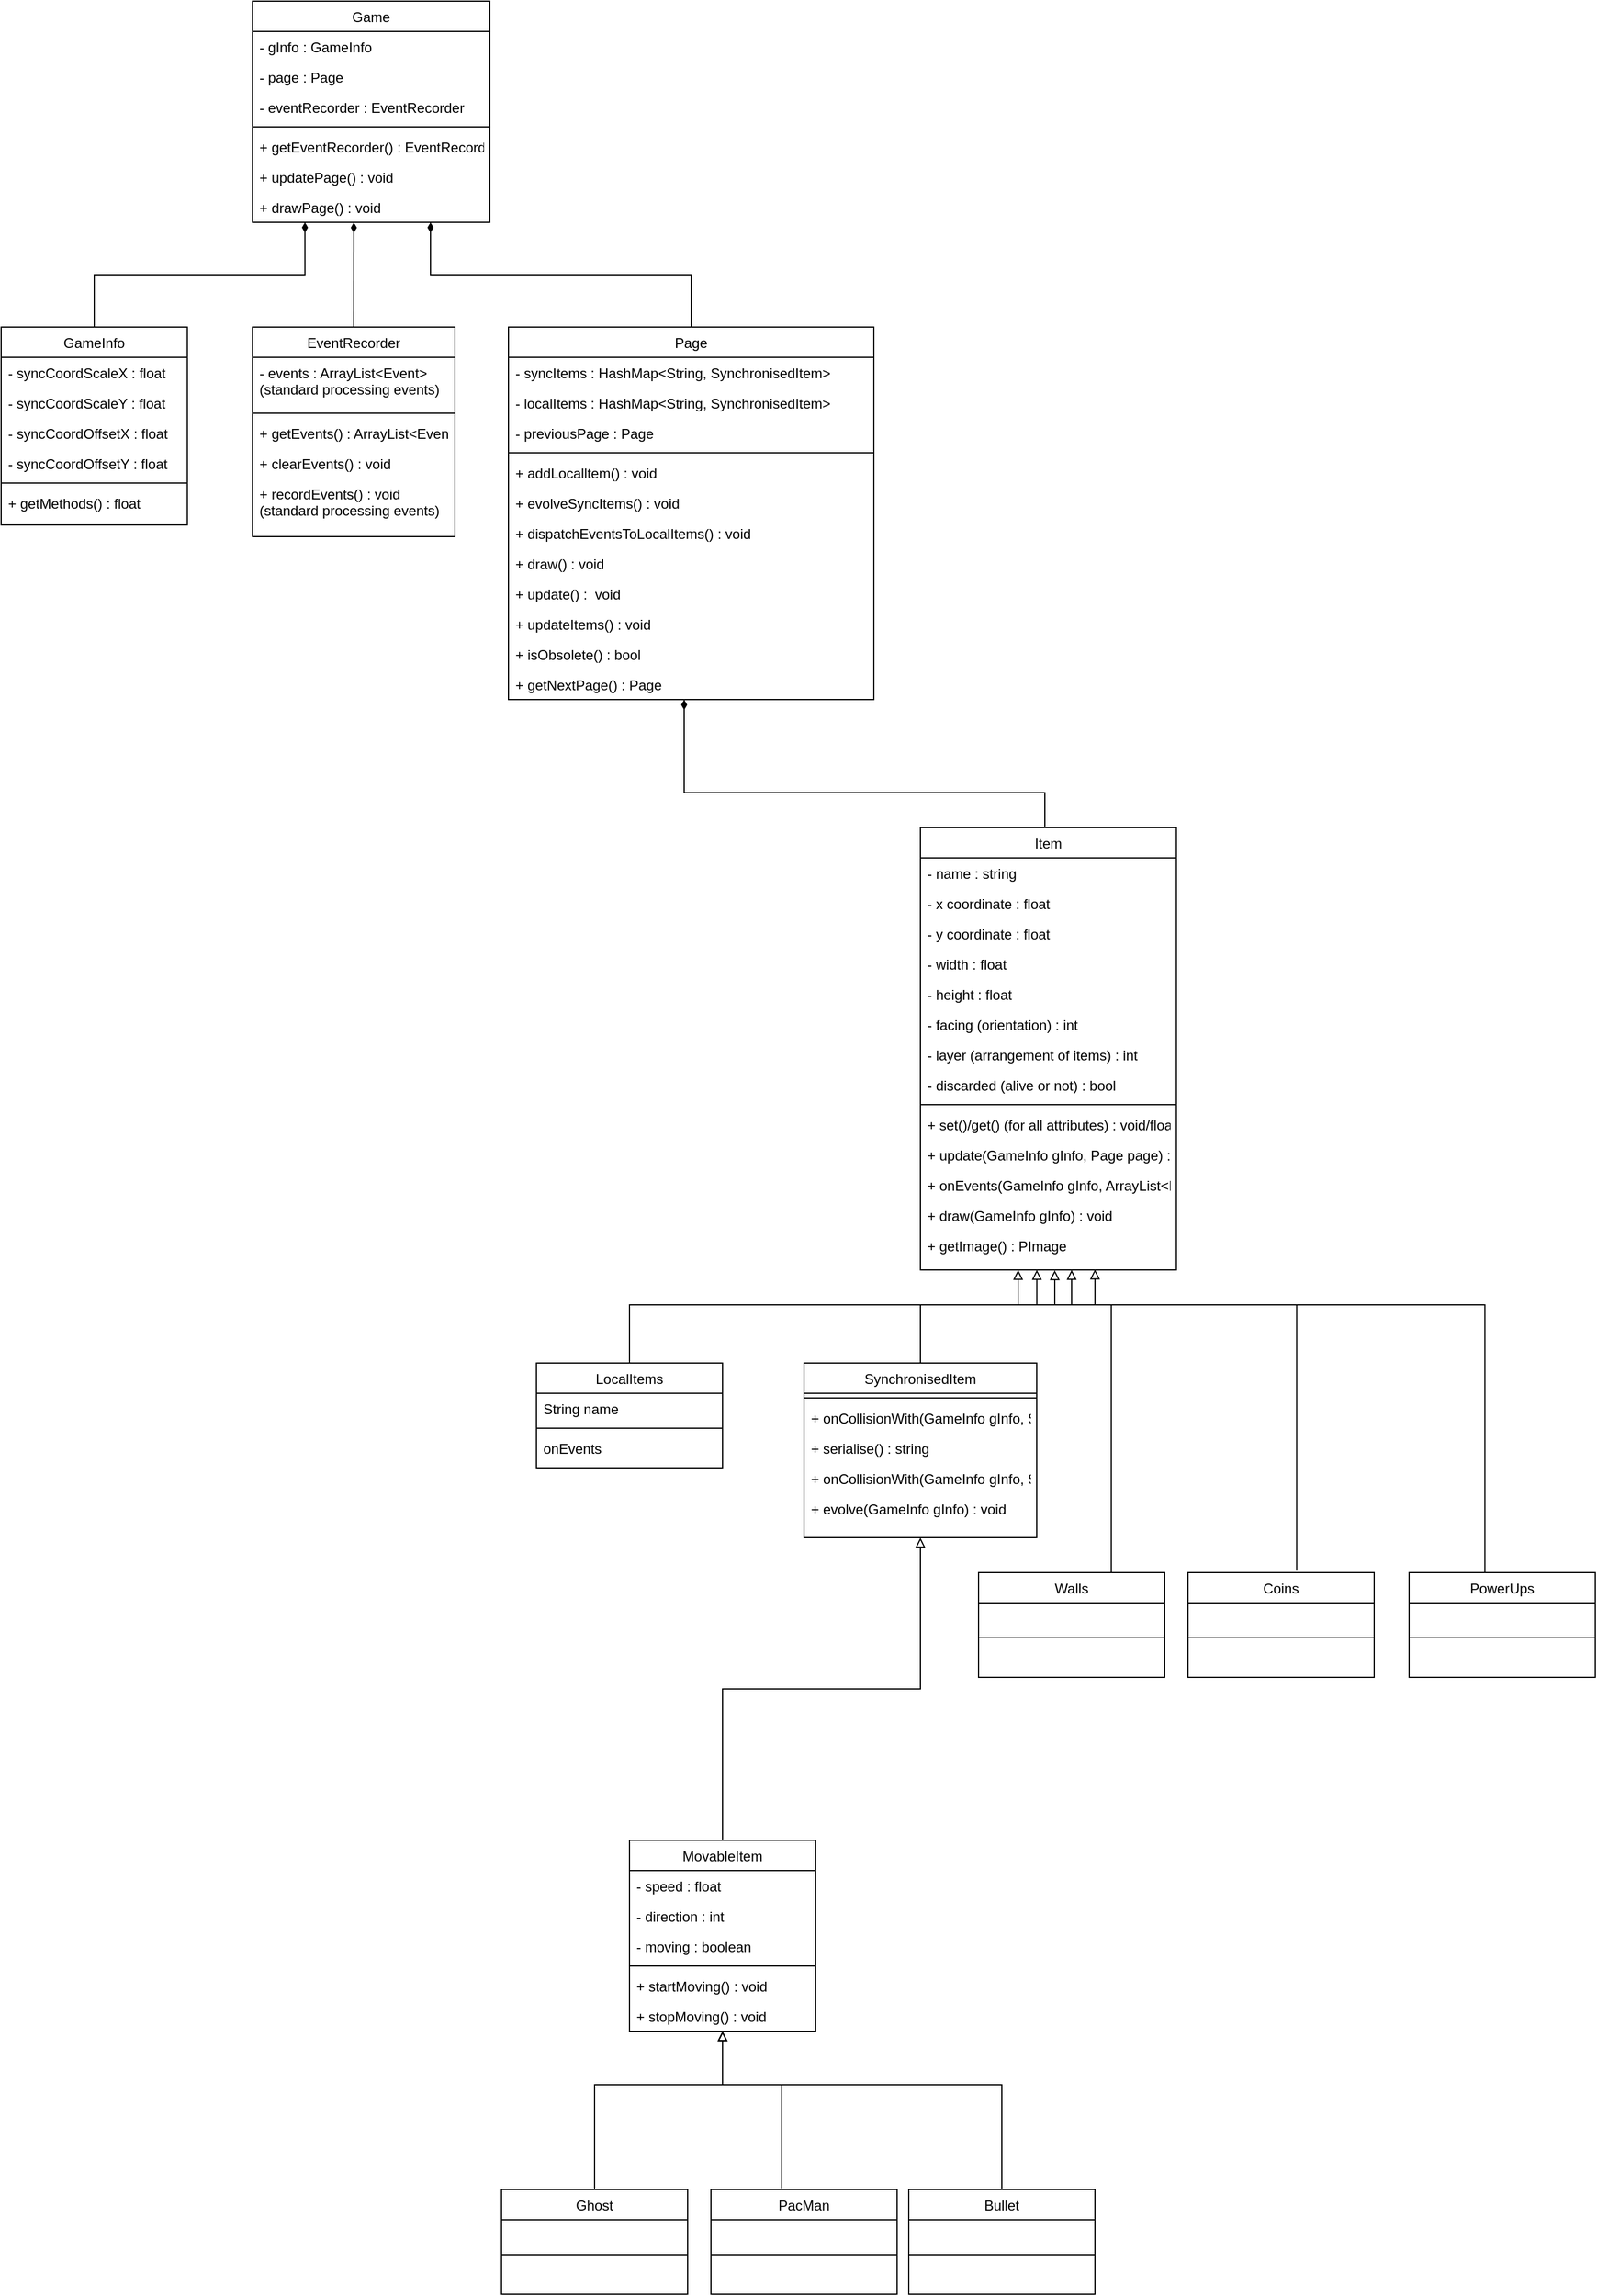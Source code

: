 <mxfile version="23.1.5" type="device">
  <diagram id="C5RBs43oDa-KdzZeNtuy" name="Page-1">
    <mxGraphModel dx="1456" dy="1983" grid="1" gridSize="10" guides="1" tooltips="1" connect="1" arrows="1" fold="1" page="1" pageScale="1" pageWidth="827" pageHeight="1169" math="0" shadow="0">
      <root>
        <mxCell id="WIyWlLk6GJQsqaUBKTNV-0" />
        <mxCell id="WIyWlLk6GJQsqaUBKTNV-1" parent="WIyWlLk6GJQsqaUBKTNV-0" />
        <mxCell id="zkfFHV4jXpPFQw0GAbJ--17" value="Item" style="swimlane;fontStyle=0;align=center;verticalAlign=top;childLayout=stackLayout;horizontal=1;startSize=26;horizontalStack=0;resizeParent=1;resizeLast=0;collapsible=1;marginBottom=0;rounded=0;shadow=0;strokeWidth=1;" parent="WIyWlLk6GJQsqaUBKTNV-1" vertex="1">
          <mxGeometry x="1030" y="60" width="220" height="380" as="geometry">
            <mxRectangle x="550" y="140" width="160" height="26" as="alternateBounds" />
          </mxGeometry>
        </mxCell>
        <mxCell id="zkfFHV4jXpPFQw0GAbJ--18" value="- name : string" style="text;align=left;verticalAlign=top;spacingLeft=4;spacingRight=4;overflow=hidden;rotatable=0;points=[[0,0.5],[1,0.5]];portConstraint=eastwest;" parent="zkfFHV4jXpPFQw0GAbJ--17" vertex="1">
          <mxGeometry y="26" width="220" height="26" as="geometry" />
        </mxCell>
        <mxCell id="zkfFHV4jXpPFQw0GAbJ--19" value="- x coordinate : float " style="text;align=left;verticalAlign=top;spacingLeft=4;spacingRight=4;overflow=hidden;rotatable=0;points=[[0,0.5],[1,0.5]];portConstraint=eastwest;rounded=0;shadow=0;html=0;" parent="zkfFHV4jXpPFQw0GAbJ--17" vertex="1">
          <mxGeometry y="52" width="220" height="26" as="geometry" />
        </mxCell>
        <mxCell id="zkfFHV4jXpPFQw0GAbJ--20" value="- y coordinate : float " style="text;align=left;verticalAlign=top;spacingLeft=4;spacingRight=4;overflow=hidden;rotatable=0;points=[[0,0.5],[1,0.5]];portConstraint=eastwest;rounded=0;shadow=0;html=0;" parent="zkfFHV4jXpPFQw0GAbJ--17" vertex="1">
          <mxGeometry y="78" width="220" height="26" as="geometry" />
        </mxCell>
        <mxCell id="zkfFHV4jXpPFQw0GAbJ--21" value="- width : float " style="text;align=left;verticalAlign=top;spacingLeft=4;spacingRight=4;overflow=hidden;rotatable=0;points=[[0,0.5],[1,0.5]];portConstraint=eastwest;rounded=0;shadow=0;html=0;" parent="zkfFHV4jXpPFQw0GAbJ--17" vertex="1">
          <mxGeometry y="104" width="220" height="26" as="geometry" />
        </mxCell>
        <mxCell id="zkfFHV4jXpPFQw0GAbJ--22" value="- height : float " style="text;align=left;verticalAlign=top;spacingLeft=4;spacingRight=4;overflow=hidden;rotatable=0;points=[[0,0.5],[1,0.5]];portConstraint=eastwest;rounded=0;shadow=0;html=0;" parent="zkfFHV4jXpPFQw0GAbJ--17" vertex="1">
          <mxGeometry y="130" width="220" height="26" as="geometry" />
        </mxCell>
        <mxCell id="zkfFHV4jXpPFQw0GAbJ--24" value="- facing (orientation) : int" style="text;align=left;verticalAlign=top;spacingLeft=4;spacingRight=4;overflow=hidden;rotatable=0;points=[[0,0.5],[1,0.5]];portConstraint=eastwest;" parent="zkfFHV4jXpPFQw0GAbJ--17" vertex="1">
          <mxGeometry y="156" width="220" height="26" as="geometry" />
        </mxCell>
        <mxCell id="zkfFHV4jXpPFQw0GAbJ--25" value="- layer (arrangement of items) : int" style="text;align=left;verticalAlign=top;spacingLeft=4;spacingRight=4;overflow=hidden;rotatable=0;points=[[0,0.5],[1,0.5]];portConstraint=eastwest;" parent="zkfFHV4jXpPFQw0GAbJ--17" vertex="1">
          <mxGeometry y="182" width="220" height="26" as="geometry" />
        </mxCell>
        <mxCell id="ORnu3aRttTeNHFViGqqr-1" value="- discarded (alive or not) : bool" style="text;align=left;verticalAlign=top;spacingLeft=4;spacingRight=4;overflow=hidden;rotatable=0;points=[[0,0.5],[1,0.5]];portConstraint=eastwest;rounded=0;shadow=0;html=0;" vertex="1" parent="zkfFHV4jXpPFQw0GAbJ--17">
          <mxGeometry y="208" width="220" height="26" as="geometry" />
        </mxCell>
        <mxCell id="zkfFHV4jXpPFQw0GAbJ--23" value="" style="line;html=1;strokeWidth=1;align=left;verticalAlign=middle;spacingTop=-1;spacingLeft=3;spacingRight=3;rotatable=0;labelPosition=right;points=[];portConstraint=eastwest;" parent="zkfFHV4jXpPFQw0GAbJ--17" vertex="1">
          <mxGeometry y="234" width="220" height="8" as="geometry" />
        </mxCell>
        <mxCell id="ORnu3aRttTeNHFViGqqr-2" value="+ set()/get() (for all attributes) : void/float" style="text;align=left;verticalAlign=top;spacingLeft=4;spacingRight=4;overflow=hidden;rotatable=0;points=[[0,0.5],[1,0.5]];portConstraint=eastwest;rounded=0;shadow=0;html=0;" vertex="1" parent="zkfFHV4jXpPFQw0GAbJ--17">
          <mxGeometry y="242" width="220" height="26" as="geometry" />
        </mxCell>
        <mxCell id="ORnu3aRttTeNHFViGqqr-3" value="+ update(GameInfo gInfo, Page page) : void&#xa;" style="text;align=left;verticalAlign=top;spacingLeft=4;spacingRight=4;overflow=hidden;rotatable=0;points=[[0,0.5],[1,0.5]];portConstraint=eastwest;rounded=0;shadow=0;html=0;" vertex="1" parent="zkfFHV4jXpPFQw0GAbJ--17">
          <mxGeometry y="268" width="220" height="26" as="geometry" />
        </mxCell>
        <mxCell id="ORnu3aRttTeNHFViGqqr-4" value="+ onEvents(GameInfo gInfo, ArrayList&lt;Event&gt; events) : void" style="text;align=left;verticalAlign=top;spacingLeft=4;spacingRight=4;overflow=hidden;rotatable=0;points=[[0,0.5],[1,0.5]];portConstraint=eastwest;rounded=0;shadow=0;html=0;" vertex="1" parent="zkfFHV4jXpPFQw0GAbJ--17">
          <mxGeometry y="294" width="220" height="26" as="geometry" />
        </mxCell>
        <mxCell id="ORnu3aRttTeNHFViGqqr-5" value="+ draw(GameInfo gInfo) : void" style="text;align=left;verticalAlign=top;spacingLeft=4;spacingRight=4;overflow=hidden;rotatable=0;points=[[0,0.5],[1,0.5]];portConstraint=eastwest;rounded=0;shadow=0;html=0;" vertex="1" parent="zkfFHV4jXpPFQw0GAbJ--17">
          <mxGeometry y="320" width="220" height="26" as="geometry" />
        </mxCell>
        <mxCell id="ORnu3aRttTeNHFViGqqr-34" value="+ getImage() : PImage" style="text;align=left;verticalAlign=top;spacingLeft=4;spacingRight=4;overflow=hidden;rotatable=0;points=[[0,0.5],[1,0.5]];portConstraint=eastwest;rounded=0;shadow=0;html=0;" vertex="1" parent="zkfFHV4jXpPFQw0GAbJ--17">
          <mxGeometry y="346" width="220" height="34" as="geometry" />
        </mxCell>
        <mxCell id="ORnu3aRttTeNHFViGqqr-35" value="LocalItems" style="swimlane;fontStyle=0;align=center;verticalAlign=top;childLayout=stackLayout;horizontal=1;startSize=26;horizontalStack=0;resizeParent=1;resizeLast=0;collapsible=1;marginBottom=0;rounded=0;shadow=0;strokeWidth=1;" vertex="1" parent="WIyWlLk6GJQsqaUBKTNV-1">
          <mxGeometry x="700" y="520" width="160" height="90" as="geometry">
            <mxRectangle x="550" y="140" width="160" height="26" as="alternateBounds" />
          </mxGeometry>
        </mxCell>
        <mxCell id="ORnu3aRttTeNHFViGqqr-36" value="String name" style="text;align=left;verticalAlign=top;spacingLeft=4;spacingRight=4;overflow=hidden;rotatable=0;points=[[0,0.5],[1,0.5]];portConstraint=eastwest;" vertex="1" parent="ORnu3aRttTeNHFViGqqr-35">
          <mxGeometry y="26" width="160" height="26" as="geometry" />
        </mxCell>
        <mxCell id="ORnu3aRttTeNHFViGqqr-44" value="" style="line;html=1;strokeWidth=1;align=left;verticalAlign=middle;spacingTop=-1;spacingLeft=3;spacingRight=3;rotatable=0;labelPosition=right;points=[];portConstraint=eastwest;" vertex="1" parent="ORnu3aRttTeNHFViGqqr-35">
          <mxGeometry y="52" width="160" height="8" as="geometry" />
        </mxCell>
        <mxCell id="ORnu3aRttTeNHFViGqqr-47" value="onEvents" style="text;align=left;verticalAlign=top;spacingLeft=4;spacingRight=4;overflow=hidden;rotatable=0;points=[[0,0.5],[1,0.5]];portConstraint=eastwest;rounded=0;shadow=0;html=0;" vertex="1" parent="ORnu3aRttTeNHFViGqqr-35">
          <mxGeometry y="60" width="160" height="26" as="geometry" />
        </mxCell>
        <mxCell id="ORnu3aRttTeNHFViGqqr-51" value="" style="endArrow=block;html=1;rounded=0;exitX=0.5;exitY=0;exitDx=0;exitDy=0;endFill=0;entryX=0.525;entryY=1.009;entryDx=0;entryDy=0;entryPerimeter=0;edgeStyle=elbowEdgeStyle;elbow=vertical;" edge="1" parent="WIyWlLk6GJQsqaUBKTNV-1" source="ORnu3aRttTeNHFViGqqr-207" target="ORnu3aRttTeNHFViGqqr-34">
          <mxGeometry width="50" height="50" relative="1" as="geometry">
            <mxPoint x="1010" y="481" as="sourcePoint" />
            <mxPoint x="1148" y="384" as="targetPoint" />
            <Array as="points">
              <mxPoint x="1060" y="470" />
            </Array>
          </mxGeometry>
        </mxCell>
        <mxCell id="ORnu3aRttTeNHFViGqqr-59" value="MovableItem" style="swimlane;fontStyle=0;align=center;verticalAlign=top;childLayout=stackLayout;horizontal=1;startSize=26;horizontalStack=0;resizeParent=1;resizeLast=0;collapsible=1;marginBottom=0;rounded=0;shadow=0;strokeWidth=1;" vertex="1" parent="WIyWlLk6GJQsqaUBKTNV-1">
          <mxGeometry x="780" y="930" width="160" height="164" as="geometry">
            <mxRectangle x="550" y="140" width="160" height="26" as="alternateBounds" />
          </mxGeometry>
        </mxCell>
        <mxCell id="ORnu3aRttTeNHFViGqqr-62" value="- speed : float" style="text;align=left;verticalAlign=top;spacingLeft=4;spacingRight=4;overflow=hidden;rotatable=0;points=[[0,0.5],[1,0.5]];portConstraint=eastwest;rounded=0;shadow=0;html=0;" vertex="1" parent="ORnu3aRttTeNHFViGqqr-59">
          <mxGeometry y="26" width="160" height="26" as="geometry" />
        </mxCell>
        <mxCell id="ORnu3aRttTeNHFViGqqr-60" value="- direction : int" style="text;align=left;verticalAlign=top;spacingLeft=4;spacingRight=4;overflow=hidden;rotatable=0;points=[[0,0.5],[1,0.5]];portConstraint=eastwest;" vertex="1" parent="ORnu3aRttTeNHFViGqqr-59">
          <mxGeometry y="52" width="160" height="26" as="geometry" />
        </mxCell>
        <mxCell id="ORnu3aRttTeNHFViGqqr-63" value="- moving : boolean" style="text;align=left;verticalAlign=top;spacingLeft=4;spacingRight=4;overflow=hidden;rotatable=0;points=[[0,0.5],[1,0.5]];portConstraint=eastwest;" vertex="1" parent="ORnu3aRttTeNHFViGqqr-59">
          <mxGeometry y="78" width="160" height="26" as="geometry" />
        </mxCell>
        <mxCell id="ORnu3aRttTeNHFViGqqr-61" value="" style="line;html=1;strokeWidth=1;align=left;verticalAlign=middle;spacingTop=-1;spacingLeft=3;spacingRight=3;rotatable=0;labelPosition=right;points=[];portConstraint=eastwest;" vertex="1" parent="ORnu3aRttTeNHFViGqqr-59">
          <mxGeometry y="104" width="160" height="8" as="geometry" />
        </mxCell>
        <mxCell id="ORnu3aRttTeNHFViGqqr-215" value="+ startMoving() : void" style="text;align=left;verticalAlign=top;spacingLeft=4;spacingRight=4;overflow=hidden;rotatable=0;points=[[0,0.5],[1,0.5]];portConstraint=eastwest;" vertex="1" parent="ORnu3aRttTeNHFViGqqr-59">
          <mxGeometry y="112" width="160" height="26" as="geometry" />
        </mxCell>
        <mxCell id="ORnu3aRttTeNHFViGqqr-216" value="+ stopMoving() : void" style="text;align=left;verticalAlign=top;spacingLeft=4;spacingRight=4;overflow=hidden;rotatable=0;points=[[0,0.5],[1,0.5]];portConstraint=eastwest;" vertex="1" parent="ORnu3aRttTeNHFViGqqr-59">
          <mxGeometry y="138" width="160" height="26" as="geometry" />
        </mxCell>
        <mxCell id="ORnu3aRttTeNHFViGqqr-65" value="" style="endArrow=block;html=1;rounded=0;exitX=0.5;exitY=0;exitDx=0;exitDy=0;endFill=0;edgeStyle=elbowEdgeStyle;elbow=vertical;entryX=0.5;entryY=1;entryDx=0;entryDy=0;" edge="1" parent="WIyWlLk6GJQsqaUBKTNV-1" source="ORnu3aRttTeNHFViGqqr-59" target="ORnu3aRttTeNHFViGqqr-207">
          <mxGeometry width="50" height="50" relative="1" as="geometry">
            <mxPoint x="790" y="530" as="sourcePoint" />
            <mxPoint x="1000" y="640" as="targetPoint" />
          </mxGeometry>
        </mxCell>
        <mxCell id="ORnu3aRttTeNHFViGqqr-66" value="Ghost" style="swimlane;fontStyle=0;align=center;verticalAlign=top;childLayout=stackLayout;horizontal=1;startSize=26;horizontalStack=0;resizeParent=1;resizeLast=0;collapsible=1;marginBottom=0;rounded=0;shadow=0;strokeWidth=1;" vertex="1" parent="WIyWlLk6GJQsqaUBKTNV-1">
          <mxGeometry x="670" y="1230" width="160" height="90" as="geometry">
            <mxRectangle x="550" y="140" width="160" height="26" as="alternateBounds" />
          </mxGeometry>
        </mxCell>
        <mxCell id="ORnu3aRttTeNHFViGqqr-67" value="  " style="text;align=left;verticalAlign=top;spacingLeft=4;spacingRight=4;overflow=hidden;rotatable=0;points=[[0,0.5],[1,0.5]];portConstraint=eastwest;" vertex="1" parent="ORnu3aRttTeNHFViGqqr-66">
          <mxGeometry y="26" width="160" height="26" as="geometry" />
        </mxCell>
        <mxCell id="ORnu3aRttTeNHFViGqqr-68" value="" style="line;html=1;strokeWidth=1;align=left;verticalAlign=middle;spacingTop=-1;spacingLeft=3;spacingRight=3;rotatable=0;labelPosition=right;points=[];portConstraint=eastwest;" vertex="1" parent="ORnu3aRttTeNHFViGqqr-66">
          <mxGeometry y="52" width="160" height="8" as="geometry" />
        </mxCell>
        <mxCell id="ORnu3aRttTeNHFViGqqr-69" value=" " style="text;align=left;verticalAlign=top;spacingLeft=4;spacingRight=4;overflow=hidden;rotatable=0;points=[[0,0.5],[1,0.5]];portConstraint=eastwest;rounded=0;shadow=0;html=0;" vertex="1" parent="ORnu3aRttTeNHFViGqqr-66">
          <mxGeometry y="60" width="160" height="26" as="geometry" />
        </mxCell>
        <mxCell id="ORnu3aRttTeNHFViGqqr-70" value="PacMan" style="swimlane;fontStyle=0;align=center;verticalAlign=top;childLayout=stackLayout;horizontal=1;startSize=26;horizontalStack=0;resizeParent=1;resizeLast=0;collapsible=1;marginBottom=0;rounded=0;shadow=0;strokeWidth=1;" vertex="1" parent="WIyWlLk6GJQsqaUBKTNV-1">
          <mxGeometry x="850" y="1230" width="160" height="90" as="geometry">
            <mxRectangle x="550" y="140" width="160" height="26" as="alternateBounds" />
          </mxGeometry>
        </mxCell>
        <mxCell id="ORnu3aRttTeNHFViGqqr-71" value=" " style="text;align=left;verticalAlign=top;spacingLeft=4;spacingRight=4;overflow=hidden;rotatable=0;points=[[0,0.5],[1,0.5]];portConstraint=eastwest;" vertex="1" parent="ORnu3aRttTeNHFViGqqr-70">
          <mxGeometry y="26" width="160" height="26" as="geometry" />
        </mxCell>
        <mxCell id="ORnu3aRttTeNHFViGqqr-72" value="" style="line;html=1;strokeWidth=1;align=left;verticalAlign=middle;spacingTop=-1;spacingLeft=3;spacingRight=3;rotatable=0;labelPosition=right;points=[];portConstraint=eastwest;" vertex="1" parent="ORnu3aRttTeNHFViGqqr-70">
          <mxGeometry y="52" width="160" height="8" as="geometry" />
        </mxCell>
        <mxCell id="ORnu3aRttTeNHFViGqqr-73" value=" " style="text;align=left;verticalAlign=top;spacingLeft=4;spacingRight=4;overflow=hidden;rotatable=0;points=[[0,0.5],[1,0.5]];portConstraint=eastwest;rounded=0;shadow=0;html=0;" vertex="1" parent="ORnu3aRttTeNHFViGqqr-70">
          <mxGeometry y="60" width="160" height="26" as="geometry" />
        </mxCell>
        <mxCell id="ORnu3aRttTeNHFViGqqr-74" value="Bullet" style="swimlane;fontStyle=0;align=center;verticalAlign=top;childLayout=stackLayout;horizontal=1;startSize=26;horizontalStack=0;resizeParent=1;resizeLast=0;collapsible=1;marginBottom=0;rounded=0;shadow=0;strokeWidth=1;" vertex="1" parent="WIyWlLk6GJQsqaUBKTNV-1">
          <mxGeometry x="1020" y="1230" width="160" height="90" as="geometry">
            <mxRectangle x="550" y="140" width="160" height="26" as="alternateBounds" />
          </mxGeometry>
        </mxCell>
        <mxCell id="ORnu3aRttTeNHFViGqqr-75" value=" " style="text;align=left;verticalAlign=top;spacingLeft=4;spacingRight=4;overflow=hidden;rotatable=0;points=[[0,0.5],[1,0.5]];portConstraint=eastwest;" vertex="1" parent="ORnu3aRttTeNHFViGqqr-74">
          <mxGeometry y="26" width="160" height="26" as="geometry" />
        </mxCell>
        <mxCell id="ORnu3aRttTeNHFViGqqr-76" value="" style="line;html=1;strokeWidth=1;align=left;verticalAlign=middle;spacingTop=-1;spacingLeft=3;spacingRight=3;rotatable=0;labelPosition=right;points=[];portConstraint=eastwest;" vertex="1" parent="ORnu3aRttTeNHFViGqqr-74">
          <mxGeometry y="52" width="160" height="8" as="geometry" />
        </mxCell>
        <mxCell id="ORnu3aRttTeNHFViGqqr-77" value=" " style="text;align=left;verticalAlign=top;spacingLeft=4;spacingRight=4;overflow=hidden;rotatable=0;points=[[0,0.5],[1,0.5]];portConstraint=eastwest;rounded=0;shadow=0;html=0;" vertex="1" parent="ORnu3aRttTeNHFViGqqr-74">
          <mxGeometry y="60" width="160" height="26" as="geometry" />
        </mxCell>
        <mxCell id="ORnu3aRttTeNHFViGqqr-78" value="Walls" style="swimlane;fontStyle=0;align=center;verticalAlign=top;childLayout=stackLayout;horizontal=1;startSize=26;horizontalStack=0;resizeParent=1;resizeLast=0;collapsible=1;marginBottom=0;rounded=0;shadow=0;strokeWidth=1;" vertex="1" parent="WIyWlLk6GJQsqaUBKTNV-1">
          <mxGeometry x="1080" y="700" width="160" height="90" as="geometry">
            <mxRectangle x="550" y="140" width="160" height="26" as="alternateBounds" />
          </mxGeometry>
        </mxCell>
        <mxCell id="ORnu3aRttTeNHFViGqqr-79" value=" " style="text;align=left;verticalAlign=top;spacingLeft=4;spacingRight=4;overflow=hidden;rotatable=0;points=[[0,0.5],[1,0.5]];portConstraint=eastwest;" vertex="1" parent="ORnu3aRttTeNHFViGqqr-78">
          <mxGeometry y="26" width="160" height="26" as="geometry" />
        </mxCell>
        <mxCell id="ORnu3aRttTeNHFViGqqr-80" value="" style="line;html=1;strokeWidth=1;align=left;verticalAlign=middle;spacingTop=-1;spacingLeft=3;spacingRight=3;rotatable=0;labelPosition=right;points=[];portConstraint=eastwest;" vertex="1" parent="ORnu3aRttTeNHFViGqqr-78">
          <mxGeometry y="52" width="160" height="8" as="geometry" />
        </mxCell>
        <mxCell id="ORnu3aRttTeNHFViGqqr-81" value=" " style="text;align=left;verticalAlign=top;spacingLeft=4;spacingRight=4;overflow=hidden;rotatable=0;points=[[0,0.5],[1,0.5]];portConstraint=eastwest;rounded=0;shadow=0;html=0;" vertex="1" parent="ORnu3aRttTeNHFViGqqr-78">
          <mxGeometry y="60" width="160" height="26" as="geometry" />
        </mxCell>
        <mxCell id="ORnu3aRttTeNHFViGqqr-82" value="Coins" style="swimlane;fontStyle=0;align=center;verticalAlign=top;childLayout=stackLayout;horizontal=1;startSize=26;horizontalStack=0;resizeParent=1;resizeLast=0;collapsible=1;marginBottom=0;rounded=0;shadow=0;strokeWidth=1;" vertex="1" parent="WIyWlLk6GJQsqaUBKTNV-1">
          <mxGeometry x="1260" y="700" width="160" height="90" as="geometry">
            <mxRectangle x="550" y="140" width="160" height="26" as="alternateBounds" />
          </mxGeometry>
        </mxCell>
        <mxCell id="ORnu3aRttTeNHFViGqqr-83" value=" " style="text;align=left;verticalAlign=top;spacingLeft=4;spacingRight=4;overflow=hidden;rotatable=0;points=[[0,0.5],[1,0.5]];portConstraint=eastwest;" vertex="1" parent="ORnu3aRttTeNHFViGqqr-82">
          <mxGeometry y="26" width="160" height="26" as="geometry" />
        </mxCell>
        <mxCell id="ORnu3aRttTeNHFViGqqr-84" value="" style="line;html=1;strokeWidth=1;align=left;verticalAlign=middle;spacingTop=-1;spacingLeft=3;spacingRight=3;rotatable=0;labelPosition=right;points=[];portConstraint=eastwest;" vertex="1" parent="ORnu3aRttTeNHFViGqqr-82">
          <mxGeometry y="52" width="160" height="8" as="geometry" />
        </mxCell>
        <mxCell id="ORnu3aRttTeNHFViGqqr-85" value=" " style="text;align=left;verticalAlign=top;spacingLeft=4;spacingRight=4;overflow=hidden;rotatable=0;points=[[0,0.5],[1,0.5]];portConstraint=eastwest;rounded=0;shadow=0;html=0;" vertex="1" parent="ORnu3aRttTeNHFViGqqr-82">
          <mxGeometry y="60" width="160" height="26" as="geometry" />
        </mxCell>
        <mxCell id="ORnu3aRttTeNHFViGqqr-86" value="PowerUps" style="swimlane;fontStyle=0;align=center;verticalAlign=top;childLayout=stackLayout;horizontal=1;startSize=26;horizontalStack=0;resizeParent=1;resizeLast=0;collapsible=1;marginBottom=0;rounded=0;shadow=0;strokeWidth=1;" vertex="1" parent="WIyWlLk6GJQsqaUBKTNV-1">
          <mxGeometry x="1450" y="700" width="160" height="90" as="geometry">
            <mxRectangle x="550" y="140" width="160" height="26" as="alternateBounds" />
          </mxGeometry>
        </mxCell>
        <mxCell id="ORnu3aRttTeNHFViGqqr-87" value=" " style="text;align=left;verticalAlign=top;spacingLeft=4;spacingRight=4;overflow=hidden;rotatable=0;points=[[0,0.5],[1,0.5]];portConstraint=eastwest;" vertex="1" parent="ORnu3aRttTeNHFViGqqr-86">
          <mxGeometry y="26" width="160" height="26" as="geometry" />
        </mxCell>
        <mxCell id="ORnu3aRttTeNHFViGqqr-88" value="" style="line;html=1;strokeWidth=1;align=left;verticalAlign=middle;spacingTop=-1;spacingLeft=3;spacingRight=3;rotatable=0;labelPosition=right;points=[];portConstraint=eastwest;" vertex="1" parent="ORnu3aRttTeNHFViGqqr-86">
          <mxGeometry y="52" width="160" height="8" as="geometry" />
        </mxCell>
        <mxCell id="ORnu3aRttTeNHFViGqqr-89" value=" " style="text;align=left;verticalAlign=top;spacingLeft=4;spacingRight=4;overflow=hidden;rotatable=0;points=[[0,0.5],[1,0.5]];portConstraint=eastwest;rounded=0;shadow=0;html=0;" vertex="1" parent="ORnu3aRttTeNHFViGqqr-86">
          <mxGeometry y="60" width="160" height="26" as="geometry" />
        </mxCell>
        <mxCell id="ORnu3aRttTeNHFViGqqr-93" value="" style="endArrow=block;html=1;rounded=0;exitX=0.5;exitY=0;exitDx=0;exitDy=0;endFill=0;entryX=0.5;entryY=1;entryDx=0;entryDy=0;edgeStyle=elbowEdgeStyle;elbow=vertical;" edge="1" parent="WIyWlLk6GJQsqaUBKTNV-1" source="ORnu3aRttTeNHFViGqqr-66" target="ORnu3aRttTeNHFViGqqr-59">
          <mxGeometry width="50" height="50" relative="1" as="geometry">
            <mxPoint x="870" y="980" as="sourcePoint" />
            <mxPoint x="1010" y="919" as="targetPoint" />
            <Array as="points">
              <mxPoint x="810" y="1140" />
            </Array>
          </mxGeometry>
        </mxCell>
        <mxCell id="ORnu3aRttTeNHFViGqqr-94" value="" style="endArrow=block;html=1;rounded=0;exitX=0.5;exitY=0;exitDx=0;exitDy=0;endFill=0;edgeStyle=elbowEdgeStyle;elbow=vertical;entryX=0.62;entryY=1.031;entryDx=0;entryDy=0;entryPerimeter=0;" edge="1" parent="WIyWlLk6GJQsqaUBKTNV-1">
          <mxGeometry width="50" height="50" relative="1" as="geometry">
            <mxPoint x="910.8" y="1229.19" as="sourcePoint" />
            <mxPoint x="860" y="1093.996" as="targetPoint" />
            <Array as="points">
              <mxPoint x="890" y="1140" />
            </Array>
          </mxGeometry>
        </mxCell>
        <mxCell id="ORnu3aRttTeNHFViGqqr-95" value="" style="endArrow=block;html=1;rounded=0;exitX=0.5;exitY=0;exitDx=0;exitDy=0;endFill=0;edgeStyle=elbowEdgeStyle;elbow=vertical;entryX=0.5;entryY=1;entryDx=0;entryDy=0;" edge="1" parent="WIyWlLk6GJQsqaUBKTNV-1" source="ORnu3aRttTeNHFViGqqr-74" target="ORnu3aRttTeNHFViGqqr-59">
          <mxGeometry width="50" height="50" relative="1" as="geometry">
            <mxPoint x="940" y="1170" as="sourcePoint" />
            <mxPoint x="870" y="1110" as="targetPoint" />
            <Array as="points">
              <mxPoint x="980" y="1140" />
            </Array>
          </mxGeometry>
        </mxCell>
        <mxCell id="ORnu3aRttTeNHFViGqqr-111" value="GameInfo" style="swimlane;fontStyle=0;align=center;verticalAlign=top;childLayout=stackLayout;horizontal=1;startSize=26;horizontalStack=0;resizeParent=1;resizeLast=0;collapsible=1;marginBottom=0;rounded=0;shadow=0;strokeWidth=1;" vertex="1" parent="WIyWlLk6GJQsqaUBKTNV-1">
          <mxGeometry x="240" y="-370" width="160" height="170" as="geometry">
            <mxRectangle x="550" y="140" width="160" height="26" as="alternateBounds" />
          </mxGeometry>
        </mxCell>
        <mxCell id="ORnu3aRttTeNHFViGqqr-112" value="- syncCoordScaleX : float" style="text;align=left;verticalAlign=top;spacingLeft=4;spacingRight=4;overflow=hidden;rotatable=0;points=[[0,0.5],[1,0.5]];portConstraint=eastwest;" vertex="1" parent="ORnu3aRttTeNHFViGqqr-111">
          <mxGeometry y="26" width="160" height="26" as="geometry" />
        </mxCell>
        <mxCell id="ORnu3aRttTeNHFViGqqr-159" value="- syncCoordScaleY : float" style="text;align=left;verticalAlign=top;spacingLeft=4;spacingRight=4;overflow=hidden;rotatable=0;points=[[0,0.5],[1,0.5]];portConstraint=eastwest;" vertex="1" parent="ORnu3aRttTeNHFViGqqr-111">
          <mxGeometry y="52" width="160" height="26" as="geometry" />
        </mxCell>
        <mxCell id="ORnu3aRttTeNHFViGqqr-114" value="- syncCoordOffsetX : float" style="text;align=left;verticalAlign=top;spacingLeft=4;spacingRight=4;overflow=hidden;rotatable=0;points=[[0,0.5],[1,0.5]];portConstraint=eastwest;rounded=0;shadow=0;html=0;" vertex="1" parent="ORnu3aRttTeNHFViGqqr-111">
          <mxGeometry y="78" width="160" height="26" as="geometry" />
        </mxCell>
        <mxCell id="ORnu3aRttTeNHFViGqqr-160" value="- syncCoordOffsetY : float" style="text;align=left;verticalAlign=top;spacingLeft=4;spacingRight=4;overflow=hidden;rotatable=0;points=[[0,0.5],[1,0.5]];portConstraint=eastwest;" vertex="1" parent="ORnu3aRttTeNHFViGqqr-111">
          <mxGeometry y="104" width="160" height="26" as="geometry" />
        </mxCell>
        <mxCell id="ORnu3aRttTeNHFViGqqr-113" value="" style="line;html=1;strokeWidth=1;align=left;verticalAlign=middle;spacingTop=-1;spacingLeft=3;spacingRight=3;rotatable=0;labelPosition=right;points=[];portConstraint=eastwest;" vertex="1" parent="ORnu3aRttTeNHFViGqqr-111">
          <mxGeometry y="130" width="160" height="8" as="geometry" />
        </mxCell>
        <mxCell id="ORnu3aRttTeNHFViGqqr-188" value="+ getMethods() : float" style="text;align=left;verticalAlign=top;spacingLeft=4;spacingRight=4;overflow=hidden;rotatable=0;points=[[0,0.5],[1,0.5]];portConstraint=eastwest;" vertex="1" parent="ORnu3aRttTeNHFViGqqr-111">
          <mxGeometry y="138" width="160" height="26" as="geometry" />
        </mxCell>
        <mxCell id="ORnu3aRttTeNHFViGqqr-115" value="EventRecorder" style="swimlane;fontStyle=0;align=center;verticalAlign=top;childLayout=stackLayout;horizontal=1;startSize=26;horizontalStack=0;resizeParent=1;resizeLast=0;collapsible=1;marginBottom=0;rounded=0;shadow=0;strokeWidth=1;" vertex="1" parent="WIyWlLk6GJQsqaUBKTNV-1">
          <mxGeometry x="456" y="-370" width="174" height="180" as="geometry">
            <mxRectangle x="550" y="140" width="160" height="26" as="alternateBounds" />
          </mxGeometry>
        </mxCell>
        <mxCell id="ORnu3aRttTeNHFViGqqr-116" value="- events : ArrayList&lt;Event&gt;&#xa;(standard processing events)" style="text;align=left;verticalAlign=top;spacingLeft=4;spacingRight=4;overflow=hidden;rotatable=0;points=[[0,0.5],[1,0.5]];portConstraint=eastwest;" vertex="1" parent="ORnu3aRttTeNHFViGqqr-115">
          <mxGeometry y="26" width="174" height="44" as="geometry" />
        </mxCell>
        <mxCell id="ORnu3aRttTeNHFViGqqr-117" value="" style="line;html=1;strokeWidth=1;align=left;verticalAlign=middle;spacingTop=-1;spacingLeft=3;spacingRight=3;rotatable=0;labelPosition=right;points=[];portConstraint=eastwest;" vertex="1" parent="ORnu3aRttTeNHFViGqqr-115">
          <mxGeometry y="70" width="174" height="8" as="geometry" />
        </mxCell>
        <mxCell id="ORnu3aRttTeNHFViGqqr-118" value="+ getEvents() : ArrayList&lt;Event&gt;" style="text;align=left;verticalAlign=top;spacingLeft=4;spacingRight=4;overflow=hidden;rotatable=0;points=[[0,0.5],[1,0.5]];portConstraint=eastwest;rounded=0;shadow=0;html=0;" vertex="1" parent="ORnu3aRttTeNHFViGqqr-115">
          <mxGeometry y="78" width="174" height="26" as="geometry" />
        </mxCell>
        <mxCell id="ORnu3aRttTeNHFViGqqr-158" value="+ clearEvents() : void" style="text;align=left;verticalAlign=top;spacingLeft=4;spacingRight=4;overflow=hidden;rotatable=0;points=[[0,0.5],[1,0.5]];portConstraint=eastwest;rounded=0;shadow=0;html=0;" vertex="1" parent="ORnu3aRttTeNHFViGqqr-115">
          <mxGeometry y="104" width="174" height="26" as="geometry" />
        </mxCell>
        <mxCell id="ORnu3aRttTeNHFViGqqr-190" value="+ recordEvents() : void&#xa;(standard processing events)" style="text;align=left;verticalAlign=top;spacingLeft=4;spacingRight=4;overflow=hidden;rotatable=0;points=[[0,0.5],[1,0.5]];portConstraint=eastwest;rounded=0;shadow=0;html=0;" vertex="1" parent="ORnu3aRttTeNHFViGqqr-115">
          <mxGeometry y="130" width="174" height="40" as="geometry" />
        </mxCell>
        <mxCell id="ORnu3aRttTeNHFViGqqr-119" value="Page" style="swimlane;fontStyle=0;align=center;verticalAlign=top;childLayout=stackLayout;horizontal=1;startSize=26;horizontalStack=0;resizeParent=1;resizeLast=0;collapsible=1;marginBottom=0;rounded=0;shadow=0;strokeWidth=1;" vertex="1" parent="WIyWlLk6GJQsqaUBKTNV-1">
          <mxGeometry x="676" y="-370" width="314" height="320" as="geometry">
            <mxRectangle x="550" y="140" width="160" height="26" as="alternateBounds" />
          </mxGeometry>
        </mxCell>
        <mxCell id="ORnu3aRttTeNHFViGqqr-120" value="- syncItems : HashMap&lt;String, SynchronisedItem&gt;" style="text;align=left;verticalAlign=top;spacingLeft=4;spacingRight=4;overflow=hidden;rotatable=0;points=[[0,0.5],[1,0.5]];portConstraint=eastwest;" vertex="1" parent="ORnu3aRttTeNHFViGqqr-119">
          <mxGeometry y="26" width="314" height="26" as="geometry" />
        </mxCell>
        <mxCell id="ORnu3aRttTeNHFViGqqr-122" value="- localItems : HashMap&lt;String, SynchronisedItem&gt;" style="text;align=left;verticalAlign=top;spacingLeft=4;spacingRight=4;overflow=hidden;rotatable=0;points=[[0,0.5],[1,0.5]];portConstraint=eastwest;rounded=0;shadow=0;html=0;" vertex="1" parent="ORnu3aRttTeNHFViGqqr-119">
          <mxGeometry y="52" width="314" height="26" as="geometry" />
        </mxCell>
        <mxCell id="ORnu3aRttTeNHFViGqqr-132" value="- previousPage : Page" style="text;align=left;verticalAlign=top;spacingLeft=4;spacingRight=4;overflow=hidden;rotatable=0;points=[[0,0.5],[1,0.5]];portConstraint=eastwest;rounded=0;shadow=0;html=0;" vertex="1" parent="ORnu3aRttTeNHFViGqqr-119">
          <mxGeometry y="78" width="314" height="26" as="geometry" />
        </mxCell>
        <mxCell id="ORnu3aRttTeNHFViGqqr-121" value="" style="line;html=1;strokeWidth=1;align=left;verticalAlign=middle;spacingTop=-1;spacingLeft=3;spacingRight=3;rotatable=0;labelPosition=right;points=[];portConstraint=eastwest;" vertex="1" parent="ORnu3aRttTeNHFViGqqr-119">
          <mxGeometry y="104" width="314" height="8" as="geometry" />
        </mxCell>
        <mxCell id="ORnu3aRttTeNHFViGqqr-131" value="+ addLocalltem() : void" style="text;align=left;verticalAlign=top;spacingLeft=4;spacingRight=4;overflow=hidden;rotatable=0;points=[[0,0.5],[1,0.5]];portConstraint=eastwest;rounded=0;shadow=0;html=0;" vertex="1" parent="ORnu3aRttTeNHFViGqqr-119">
          <mxGeometry y="112" width="314" height="26" as="geometry" />
        </mxCell>
        <mxCell id="ORnu3aRttTeNHFViGqqr-133" value="+ evolveSyncItems() : void" style="text;align=left;verticalAlign=top;spacingLeft=4;spacingRight=4;overflow=hidden;rotatable=0;points=[[0,0.5],[1,0.5]];portConstraint=eastwest;rounded=0;shadow=0;html=0;" vertex="1" parent="ORnu3aRttTeNHFViGqqr-119">
          <mxGeometry y="138" width="314" height="26" as="geometry" />
        </mxCell>
        <mxCell id="ORnu3aRttTeNHFViGqqr-134" value="+ dispatchEventsToLocalItems() : void" style="text;align=left;verticalAlign=top;spacingLeft=4;spacingRight=4;overflow=hidden;rotatable=0;points=[[0,0.5],[1,0.5]];portConstraint=eastwest;rounded=0;shadow=0;html=0;" vertex="1" parent="ORnu3aRttTeNHFViGqqr-119">
          <mxGeometry y="164" width="314" height="26" as="geometry" />
        </mxCell>
        <mxCell id="ORnu3aRttTeNHFViGqqr-135" value="+ draw() : void" style="text;align=left;verticalAlign=top;spacingLeft=4;spacingRight=4;overflow=hidden;rotatable=0;points=[[0,0.5],[1,0.5]];portConstraint=eastwest;rounded=0;shadow=0;html=0;" vertex="1" parent="ORnu3aRttTeNHFViGqqr-119">
          <mxGeometry y="190" width="314" height="26" as="geometry" />
        </mxCell>
        <mxCell id="ORnu3aRttTeNHFViGqqr-136" value="+ update() :  void" style="text;align=left;verticalAlign=top;spacingLeft=4;spacingRight=4;overflow=hidden;rotatable=0;points=[[0,0.5],[1,0.5]];portConstraint=eastwest;rounded=0;shadow=0;html=0;" vertex="1" parent="ORnu3aRttTeNHFViGqqr-119">
          <mxGeometry y="216" width="314" height="26" as="geometry" />
        </mxCell>
        <mxCell id="ORnu3aRttTeNHFViGqqr-192" value="+ updateItems() : void" style="text;align=left;verticalAlign=top;spacingLeft=4;spacingRight=4;overflow=hidden;rotatable=0;points=[[0,0.5],[1,0.5]];portConstraint=eastwest;rounded=0;shadow=0;html=0;" vertex="1" parent="ORnu3aRttTeNHFViGqqr-119">
          <mxGeometry y="242" width="314" height="26" as="geometry" />
        </mxCell>
        <mxCell id="ORnu3aRttTeNHFViGqqr-193" value="+ isObsolete() : bool" style="text;align=left;verticalAlign=top;spacingLeft=4;spacingRight=4;overflow=hidden;rotatable=0;points=[[0,0.5],[1,0.5]];portConstraint=eastwest;rounded=0;shadow=0;html=0;" vertex="1" parent="ORnu3aRttTeNHFViGqqr-119">
          <mxGeometry y="268" width="314" height="26" as="geometry" />
        </mxCell>
        <mxCell id="ORnu3aRttTeNHFViGqqr-206" value="+ getNextPage() : Page" style="text;align=left;verticalAlign=top;spacingLeft=4;spacingRight=4;overflow=hidden;rotatable=0;points=[[0,0.5],[1,0.5]];portConstraint=eastwest;rounded=0;shadow=0;html=0;" vertex="1" parent="ORnu3aRttTeNHFViGqqr-119">
          <mxGeometry y="294" width="314" height="26" as="geometry" />
        </mxCell>
        <mxCell id="ORnu3aRttTeNHFViGqqr-123" value="Game" style="swimlane;fontStyle=0;align=center;verticalAlign=top;childLayout=stackLayout;horizontal=1;startSize=26;horizontalStack=0;resizeParent=1;resizeLast=0;collapsible=1;marginBottom=0;rounded=0;shadow=0;strokeWidth=1;" vertex="1" parent="WIyWlLk6GJQsqaUBKTNV-1">
          <mxGeometry x="456" y="-650" width="204" height="190" as="geometry">
            <mxRectangle x="550" y="140" width="160" height="26" as="alternateBounds" />
          </mxGeometry>
        </mxCell>
        <mxCell id="ORnu3aRttTeNHFViGqqr-124" value="- gInfo : GameInfo " style="text;align=left;verticalAlign=top;spacingLeft=4;spacingRight=4;overflow=hidden;rotatable=0;points=[[0,0.5],[1,0.5]];portConstraint=eastwest;" vertex="1" parent="ORnu3aRttTeNHFViGqqr-123">
          <mxGeometry y="26" width="204" height="26" as="geometry" />
        </mxCell>
        <mxCell id="ORnu3aRttTeNHFViGqqr-126" value="- page : Page" style="text;align=left;verticalAlign=top;spacingLeft=4;spacingRight=4;overflow=hidden;rotatable=0;points=[[0,0.5],[1,0.5]];portConstraint=eastwest;rounded=0;shadow=0;html=0;" vertex="1" parent="ORnu3aRttTeNHFViGqqr-123">
          <mxGeometry y="52" width="204" height="26" as="geometry" />
        </mxCell>
        <mxCell id="ORnu3aRttTeNHFViGqqr-177" value="- eventRecorder : EventRecorder" style="text;align=left;verticalAlign=top;spacingLeft=4;spacingRight=4;overflow=hidden;rotatable=0;points=[[0,0.5],[1,0.5]];portConstraint=eastwest;" vertex="1" parent="ORnu3aRttTeNHFViGqqr-123">
          <mxGeometry y="78" width="204" height="26" as="geometry" />
        </mxCell>
        <mxCell id="ORnu3aRttTeNHFViGqqr-125" value="" style="line;html=1;strokeWidth=1;align=left;verticalAlign=middle;spacingTop=-1;spacingLeft=3;spacingRight=3;rotatable=0;labelPosition=right;points=[];portConstraint=eastwest;" vertex="1" parent="ORnu3aRttTeNHFViGqqr-123">
          <mxGeometry y="104" width="204" height="8" as="geometry" />
        </mxCell>
        <mxCell id="ORnu3aRttTeNHFViGqqr-178" value="+ getEventRecorder() : EventRecorder" style="text;align=left;verticalAlign=top;spacingLeft=4;spacingRight=4;overflow=hidden;rotatable=0;points=[[0,0.5],[1,0.5]];portConstraint=eastwest;" vertex="1" parent="ORnu3aRttTeNHFViGqqr-123">
          <mxGeometry y="112" width="204" height="26" as="geometry" />
        </mxCell>
        <mxCell id="ORnu3aRttTeNHFViGqqr-179" value="+ updatePage() : void" style="text;align=left;verticalAlign=top;spacingLeft=4;spacingRight=4;overflow=hidden;rotatable=0;points=[[0,0.5],[1,0.5]];portConstraint=eastwest;" vertex="1" parent="ORnu3aRttTeNHFViGqqr-123">
          <mxGeometry y="138" width="204" height="26" as="geometry" />
        </mxCell>
        <mxCell id="ORnu3aRttTeNHFViGqqr-180" value="+ drawPage() : void" style="text;align=left;verticalAlign=top;spacingLeft=4;spacingRight=4;overflow=hidden;rotatable=0;points=[[0,0.5],[1,0.5]];portConstraint=eastwest;" vertex="1" parent="ORnu3aRttTeNHFViGqqr-123">
          <mxGeometry y="164" width="204" height="26" as="geometry" />
        </mxCell>
        <mxCell id="ORnu3aRttTeNHFViGqqr-129" value="" style="endArrow=diamondThin;html=1;rounded=0;endFill=1;exitX=0.5;exitY=0;exitDx=0;exitDy=0;edgeStyle=orthogonalEdgeStyle;entryX=0.221;entryY=1;entryDx=0;entryDy=0;entryPerimeter=0;" edge="1" parent="WIyWlLk6GJQsqaUBKTNV-1" source="ORnu3aRttTeNHFViGqqr-111" target="ORnu3aRttTeNHFViGqqr-180">
          <mxGeometry width="50" height="50" relative="1" as="geometry">
            <mxPoint x="766" y="-360" as="sourcePoint" />
            <mxPoint x="500" y="-440" as="targetPoint" />
          </mxGeometry>
        </mxCell>
        <mxCell id="ORnu3aRttTeNHFViGqqr-163" value="" style="endArrow=diamondThin;html=1;rounded=0;endFill=1;exitX=0.5;exitY=0;exitDx=0;exitDy=0;entryX=0.427;entryY=1.005;entryDx=0;entryDy=0;entryPerimeter=0;" edge="1" parent="WIyWlLk6GJQsqaUBKTNV-1" source="ORnu3aRttTeNHFViGqqr-115" target="ORnu3aRttTeNHFViGqqr-180">
          <mxGeometry width="50" height="50" relative="1" as="geometry">
            <mxPoint x="546.5" y="-360" as="sourcePoint" />
            <mxPoint x="560" y="-430" as="targetPoint" />
          </mxGeometry>
        </mxCell>
        <mxCell id="ORnu3aRttTeNHFViGqqr-165" value="" style="endArrow=diamondThin;html=1;rounded=0;endFill=1;exitX=0.5;exitY=0;exitDx=0;exitDy=0;edgeStyle=orthogonalEdgeStyle;entryX=0.75;entryY=1;entryDx=0;entryDy=0;" edge="1" parent="WIyWlLk6GJQsqaUBKTNV-1" source="ORnu3aRttTeNHFViGqqr-119" target="ORnu3aRttTeNHFViGqqr-123">
          <mxGeometry width="50" height="50" relative="1" as="geometry">
            <mxPoint x="546" y="-360" as="sourcePoint" />
            <mxPoint x="546" y="-430" as="targetPoint" />
          </mxGeometry>
        </mxCell>
        <mxCell id="ORnu3aRttTeNHFViGqqr-166" value="" style="endArrow=diamondThin;html=1;rounded=0;endFill=1;exitX=0.5;exitY=0;exitDx=0;exitDy=0;edgeStyle=orthogonalEdgeStyle;" edge="1" parent="WIyWlLk6GJQsqaUBKTNV-1">
          <mxGeometry width="50" height="50" relative="1" as="geometry">
            <mxPoint x="1137" y="60" as="sourcePoint" />
            <mxPoint x="827" y="-50" as="targetPoint" />
            <Array as="points">
              <mxPoint x="1107" y="30" />
              <mxPoint x="827" y="30" />
              <mxPoint x="827" y="-45" />
            </Array>
          </mxGeometry>
        </mxCell>
        <mxCell id="ORnu3aRttTeNHFViGqqr-167" value="" style="endArrow=block;html=1;rounded=0;endFill=0;edgeStyle=elbowEdgeStyle;elbow=vertical;" edge="1" parent="WIyWlLk6GJQsqaUBKTNV-1" source="ORnu3aRttTeNHFViGqqr-35">
          <mxGeometry width="50" height="50" relative="1" as="geometry">
            <mxPoint x="1010" y="520" as="sourcePoint" />
            <mxPoint x="1114" y="440" as="targetPoint" />
            <Array as="points">
              <mxPoint x="1060" y="470" />
            </Array>
          </mxGeometry>
        </mxCell>
        <mxCell id="ORnu3aRttTeNHFViGqqr-168" value="" style="endArrow=block;html=1;rounded=0;endFill=0;edgeStyle=elbowEdgeStyle;elbow=vertical;exitX=0.5;exitY=0;exitDx=0;exitDy=0;entryX=0.682;entryY=0.988;entryDx=0;entryDy=0;entryPerimeter=0;" edge="1" parent="WIyWlLk6GJQsqaUBKTNV-1" target="ORnu3aRttTeNHFViGqqr-34">
          <mxGeometry width="50" height="50" relative="1" as="geometry">
            <mxPoint x="1194.06" y="700" as="sourcePoint" />
            <mxPoint x="1180" y="440.714" as="targetPoint" />
            <Array as="points">
              <mxPoint x="1174.06" y="470" />
            </Array>
          </mxGeometry>
        </mxCell>
        <mxCell id="ORnu3aRttTeNHFViGqqr-169" value="" style="endArrow=block;html=1;rounded=0;endFill=0;edgeStyle=elbowEdgeStyle;elbow=vertical;exitX=0.5;exitY=0;exitDx=0;exitDy=0;entryX=0.53;entryY=1.047;entryDx=0;entryDy=0;entryPerimeter=0;" edge="1" parent="WIyWlLk6GJQsqaUBKTNV-1">
          <mxGeometry width="50" height="50" relative="1" as="geometry">
            <mxPoint x="1353.4" y="698.4" as="sourcePoint" />
            <mxPoint x="1160" y="439.998" as="targetPoint" />
            <Array as="points">
              <mxPoint x="1260" y="470" />
            </Array>
          </mxGeometry>
        </mxCell>
        <mxCell id="ORnu3aRttTeNHFViGqqr-170" value="" style="endArrow=block;html=1;rounded=0;endFill=0;edgeStyle=elbowEdgeStyle;elbow=vertical;exitX=0.5;exitY=0;exitDx=0;exitDy=0;entryX=0.455;entryY=0.999;entryDx=0;entryDy=0;entryPerimeter=0;" edge="1" parent="WIyWlLk6GJQsqaUBKTNV-1" target="ORnu3aRttTeNHFViGqqr-34">
          <mxGeometry width="50" height="50" relative="1" as="geometry">
            <mxPoint x="1515.16" y="700" as="sourcePoint" />
            <mxPoint x="1130" y="441.122" as="targetPoint" />
            <Array as="points">
              <mxPoint x="1305.16" y="470" />
            </Array>
          </mxGeometry>
        </mxCell>
        <mxCell id="ORnu3aRttTeNHFViGqqr-207" value="SynchronisedItem" style="swimlane;fontStyle=0;align=center;verticalAlign=top;childLayout=stackLayout;horizontal=1;startSize=26;horizontalStack=0;resizeParent=1;resizeLast=0;collapsible=1;marginBottom=0;rounded=0;shadow=0;strokeWidth=1;" vertex="1" parent="WIyWlLk6GJQsqaUBKTNV-1">
          <mxGeometry x="930" y="520" width="200" height="150" as="geometry">
            <mxRectangle x="550" y="140" width="160" height="26" as="alternateBounds" />
          </mxGeometry>
        </mxCell>
        <mxCell id="ORnu3aRttTeNHFViGqqr-209" value="" style="line;html=1;strokeWidth=1;align=left;verticalAlign=middle;spacingTop=-1;spacingLeft=3;spacingRight=3;rotatable=0;labelPosition=right;points=[];portConstraint=eastwest;" vertex="1" parent="ORnu3aRttTeNHFViGqqr-207">
          <mxGeometry y="26" width="200" height="8" as="geometry" />
        </mxCell>
        <mxCell id="ORnu3aRttTeNHFViGqqr-212" value="+ onCollisionWith(GameInfo gInfo, SynchronizedItem item) : void" style="text;align=left;verticalAlign=top;spacingLeft=4;spacingRight=4;overflow=hidden;rotatable=0;points=[[0,0.5],[1,0.5]];portConstraint=eastwest;rounded=0;shadow=0;html=0;" vertex="1" parent="ORnu3aRttTeNHFViGqqr-207">
          <mxGeometry y="34" width="200" height="26" as="geometry" />
        </mxCell>
        <mxCell id="ORnu3aRttTeNHFViGqqr-211" value="+ serialise() : string" style="text;align=left;verticalAlign=top;spacingLeft=4;spacingRight=4;overflow=hidden;rotatable=0;points=[[0,0.5],[1,0.5]];portConstraint=eastwest;" vertex="1" parent="ORnu3aRttTeNHFViGqqr-207">
          <mxGeometry y="60" width="200" height="26" as="geometry" />
        </mxCell>
        <mxCell id="ORnu3aRttTeNHFViGqqr-210" value="+ onCollisionWith(GameInfo gInfo, SynchronizedItem item) : void" style="text;align=left;verticalAlign=top;spacingLeft=4;spacingRight=4;overflow=hidden;rotatable=0;points=[[0,0.5],[1,0.5]];portConstraint=eastwest;rounded=0;shadow=0;html=0;" vertex="1" parent="ORnu3aRttTeNHFViGqqr-207">
          <mxGeometry y="86" width="200" height="26" as="geometry" />
        </mxCell>
        <mxCell id="ORnu3aRttTeNHFViGqqr-208" value="+ evolve(GameInfo gInfo) : void" style="text;align=left;verticalAlign=top;spacingLeft=4;spacingRight=4;overflow=hidden;rotatable=0;points=[[0,0.5],[1,0.5]];portConstraint=eastwest;" vertex="1" parent="ORnu3aRttTeNHFViGqqr-207">
          <mxGeometry y="112" width="200" height="26" as="geometry" />
        </mxCell>
      </root>
    </mxGraphModel>
  </diagram>
</mxfile>
